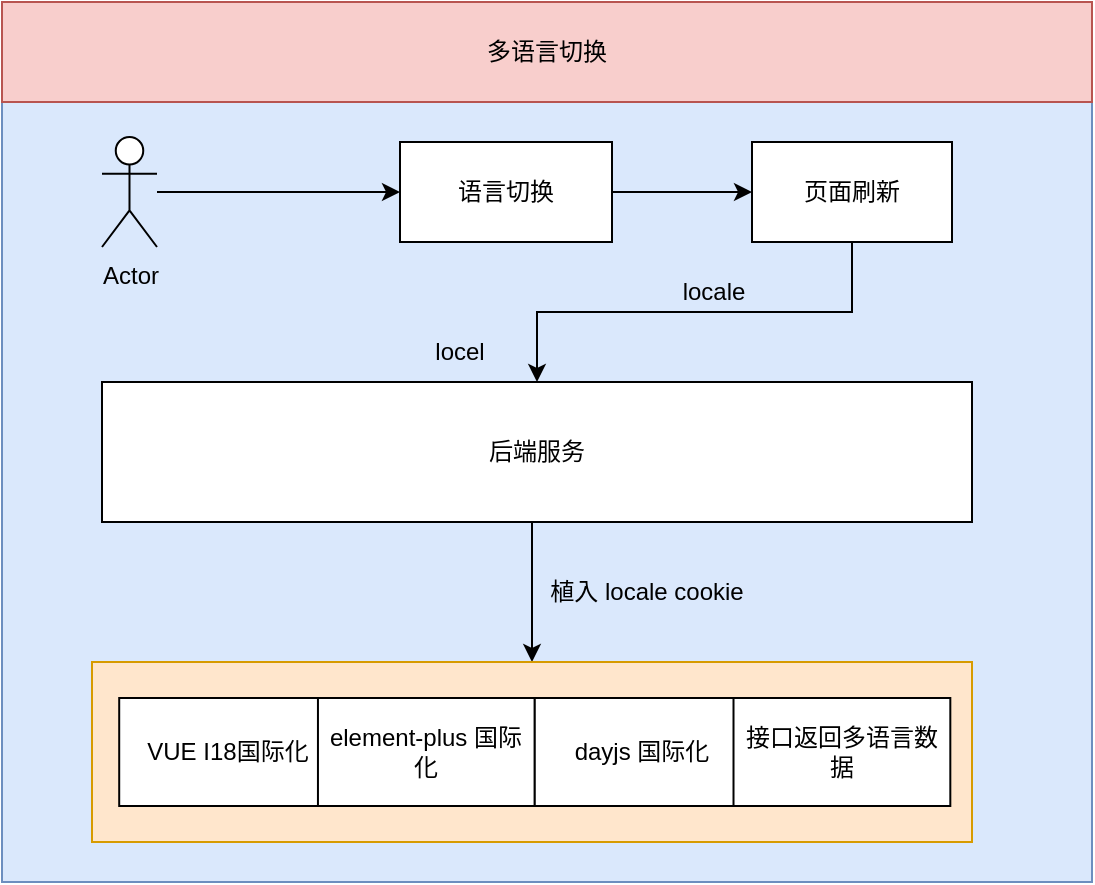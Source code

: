 <mxfile version="24.0.7" type="github">
  <diagram name="第 1 页" id="7Ke28cNyJoo9YZL6jPCr">
    <mxGraphModel dx="1434" dy="786" grid="1" gridSize="10" guides="1" tooltips="1" connect="1" arrows="1" fold="1" page="1" pageScale="1" pageWidth="827" pageHeight="1169" math="0" shadow="0">
      <root>
        <mxCell id="0" />
        <mxCell id="1" parent="0" />
        <mxCell id="Qgr-ngsV0st4P8M9gAP0-50" value="" style="group" parent="1" vertex="1" connectable="0">
          <mxGeometry x="155" y="40" width="545" height="440" as="geometry" />
        </mxCell>
        <mxCell id="Qgr-ngsV0st4P8M9gAP0-48" value="" style="rounded=0;whiteSpace=wrap;html=1;fillColor=#dae8fc;strokeColor=#6c8ebf;" parent="Qgr-ngsV0st4P8M9gAP0-50" vertex="1">
          <mxGeometry y="50" width="545" height="390" as="geometry" />
        </mxCell>
        <mxCell id="Qgr-ngsV0st4P8M9gAP0-7" value="" style="edgeStyle=orthogonalEdgeStyle;rounded=0;orthogonalLoop=1;jettySize=auto;html=1;" parent="Qgr-ngsV0st4P8M9gAP0-50" source="Qgr-ngsV0st4P8M9gAP0-1" target="Qgr-ngsV0st4P8M9gAP0-6" edge="1">
          <mxGeometry relative="1" as="geometry" />
        </mxCell>
        <mxCell id="Qgr-ngsV0st4P8M9gAP0-1" value="语言切换" style="rounded=0;whiteSpace=wrap;html=1;container=0;" parent="Qgr-ngsV0st4P8M9gAP0-50" vertex="1">
          <mxGeometry x="199" y="70" width="106" height="50" as="geometry" />
        </mxCell>
        <mxCell id="Qgr-ngsV0st4P8M9gAP0-10" value="" style="edgeStyle=orthogonalEdgeStyle;rounded=0;orthogonalLoop=1;jettySize=auto;html=1;" parent="Qgr-ngsV0st4P8M9gAP0-50" source="Qgr-ngsV0st4P8M9gAP0-2" target="Qgr-ngsV0st4P8M9gAP0-1" edge="1">
          <mxGeometry relative="1" as="geometry" />
        </mxCell>
        <mxCell id="Qgr-ngsV0st4P8M9gAP0-2" value="Actor" style="shape=umlActor;verticalLabelPosition=bottom;verticalAlign=top;html=1;outlineConnect=0;container=0;" parent="Qgr-ngsV0st4P8M9gAP0-50" vertex="1">
          <mxGeometry x="50" y="67.5" width="27.5" height="55" as="geometry" />
        </mxCell>
        <mxCell id="Qgr-ngsV0st4P8M9gAP0-16" value="" style="edgeStyle=orthogonalEdgeStyle;rounded=0;orthogonalLoop=1;jettySize=auto;html=1;" parent="Qgr-ngsV0st4P8M9gAP0-50" source="Qgr-ngsV0st4P8M9gAP0-6" target="Qgr-ngsV0st4P8M9gAP0-15" edge="1">
          <mxGeometry relative="1" as="geometry" />
        </mxCell>
        <mxCell id="Qgr-ngsV0st4P8M9gAP0-6" value="页面刷新" style="rounded=0;whiteSpace=wrap;html=1;container=0;" parent="Qgr-ngsV0st4P8M9gAP0-50" vertex="1">
          <mxGeometry x="375" y="70" width="100" height="50" as="geometry" />
        </mxCell>
        <mxCell id="Qgr-ngsV0st4P8M9gAP0-15" value="后端服务" style="rounded=0;whiteSpace=wrap;html=1;container=0;" parent="Qgr-ngsV0st4P8M9gAP0-50" vertex="1">
          <mxGeometry x="50" y="190" width="435" height="70" as="geometry" />
        </mxCell>
        <mxCell id="Qgr-ngsV0st4P8M9gAP0-17" value="locale" style="text;html=1;align=center;verticalAlign=middle;whiteSpace=wrap;rounded=0;container=0;" parent="Qgr-ngsV0st4P8M9gAP0-50" vertex="1">
          <mxGeometry x="326.44" y="130" width="60" height="30" as="geometry" />
        </mxCell>
        <mxCell id="Qgr-ngsV0st4P8M9gAP0-22" value="" style="endArrow=classic;html=1;rounded=0;entryX=0.5;entryY=0;entryDx=0;entryDy=0;entryPerimeter=0;" parent="Qgr-ngsV0st4P8M9gAP0-50" target="Qgr-ngsV0st4P8M9gAP0-8" edge="1">
          <mxGeometry width="50" height="50" relative="1" as="geometry">
            <mxPoint x="265" y="260" as="sourcePoint" />
            <mxPoint x="285" y="340" as="targetPoint" />
          </mxGeometry>
        </mxCell>
        <mxCell id="Qgr-ngsV0st4P8M9gAP0-44" value="植入 locale cookie" style="text;html=1;align=center;verticalAlign=middle;whiteSpace=wrap;rounded=0;container=0;" parent="Qgr-ngsV0st4P8M9gAP0-50" vertex="1">
          <mxGeometry x="270" y="280" width="105" height="30" as="geometry" />
        </mxCell>
        <mxCell id="Qgr-ngsV0st4P8M9gAP0-8" value="" style="rounded=0;whiteSpace=wrap;html=1;container=0;fillColor=#ffe6cc;strokeColor=#d79b00;" parent="Qgr-ngsV0st4P8M9gAP0-50" vertex="1">
          <mxGeometry x="45" y="330" width="440" height="90" as="geometry" />
        </mxCell>
        <mxCell id="Qgr-ngsV0st4P8M9gAP0-3" value="VUE I18国际化" style="rounded=0;whiteSpace=wrap;html=1;container=0;" parent="Qgr-ngsV0st4P8M9gAP0-50" vertex="1">
          <mxGeometry x="58.604" y="348" width="108.406" height="54" as="geometry" />
        </mxCell>
        <mxCell id="Qgr-ngsV0st4P8M9gAP0-4" value="element-plus 国际化" style="rounded=0;whiteSpace=wrap;html=1;container=0;" parent="Qgr-ngsV0st4P8M9gAP0-50" vertex="1">
          <mxGeometry x="157.976" y="348" width="108.406" height="54" as="geometry" />
        </mxCell>
        <mxCell id="Qgr-ngsV0st4P8M9gAP0-5" value="dayjs 国际化" style="rounded=0;whiteSpace=wrap;html=1;container=0;" parent="Qgr-ngsV0st4P8M9gAP0-50" vertex="1">
          <mxGeometry x="266.382" y="348" width="108.406" height="54" as="geometry" />
        </mxCell>
        <mxCell id="Qgr-ngsV0st4P8M9gAP0-18" value="接口返回多语言数据" style="rounded=0;whiteSpace=wrap;html=1;container=0;" parent="Qgr-ngsV0st4P8M9gAP0-50" vertex="1">
          <mxGeometry x="365.754" y="348" width="108.406" height="54" as="geometry" />
        </mxCell>
        <mxCell id="Qgr-ngsV0st4P8M9gAP0-49" value="多语言切换" style="rounded=0;whiteSpace=wrap;html=1;fillColor=#f8cecc;strokeColor=#b85450;" parent="Qgr-ngsV0st4P8M9gAP0-50" vertex="1">
          <mxGeometry width="545" height="50" as="geometry" />
        </mxCell>
        <mxCell id="Qgr-ngsV0st4P8M9gAP0-9" value="locel" style="text;html=1;align=center;verticalAlign=middle;whiteSpace=wrap;rounded=0;" parent="Qgr-ngsV0st4P8M9gAP0-50" vertex="1">
          <mxGeometry x="199" y="160" width="60" height="30" as="geometry" />
        </mxCell>
      </root>
    </mxGraphModel>
  </diagram>
</mxfile>
